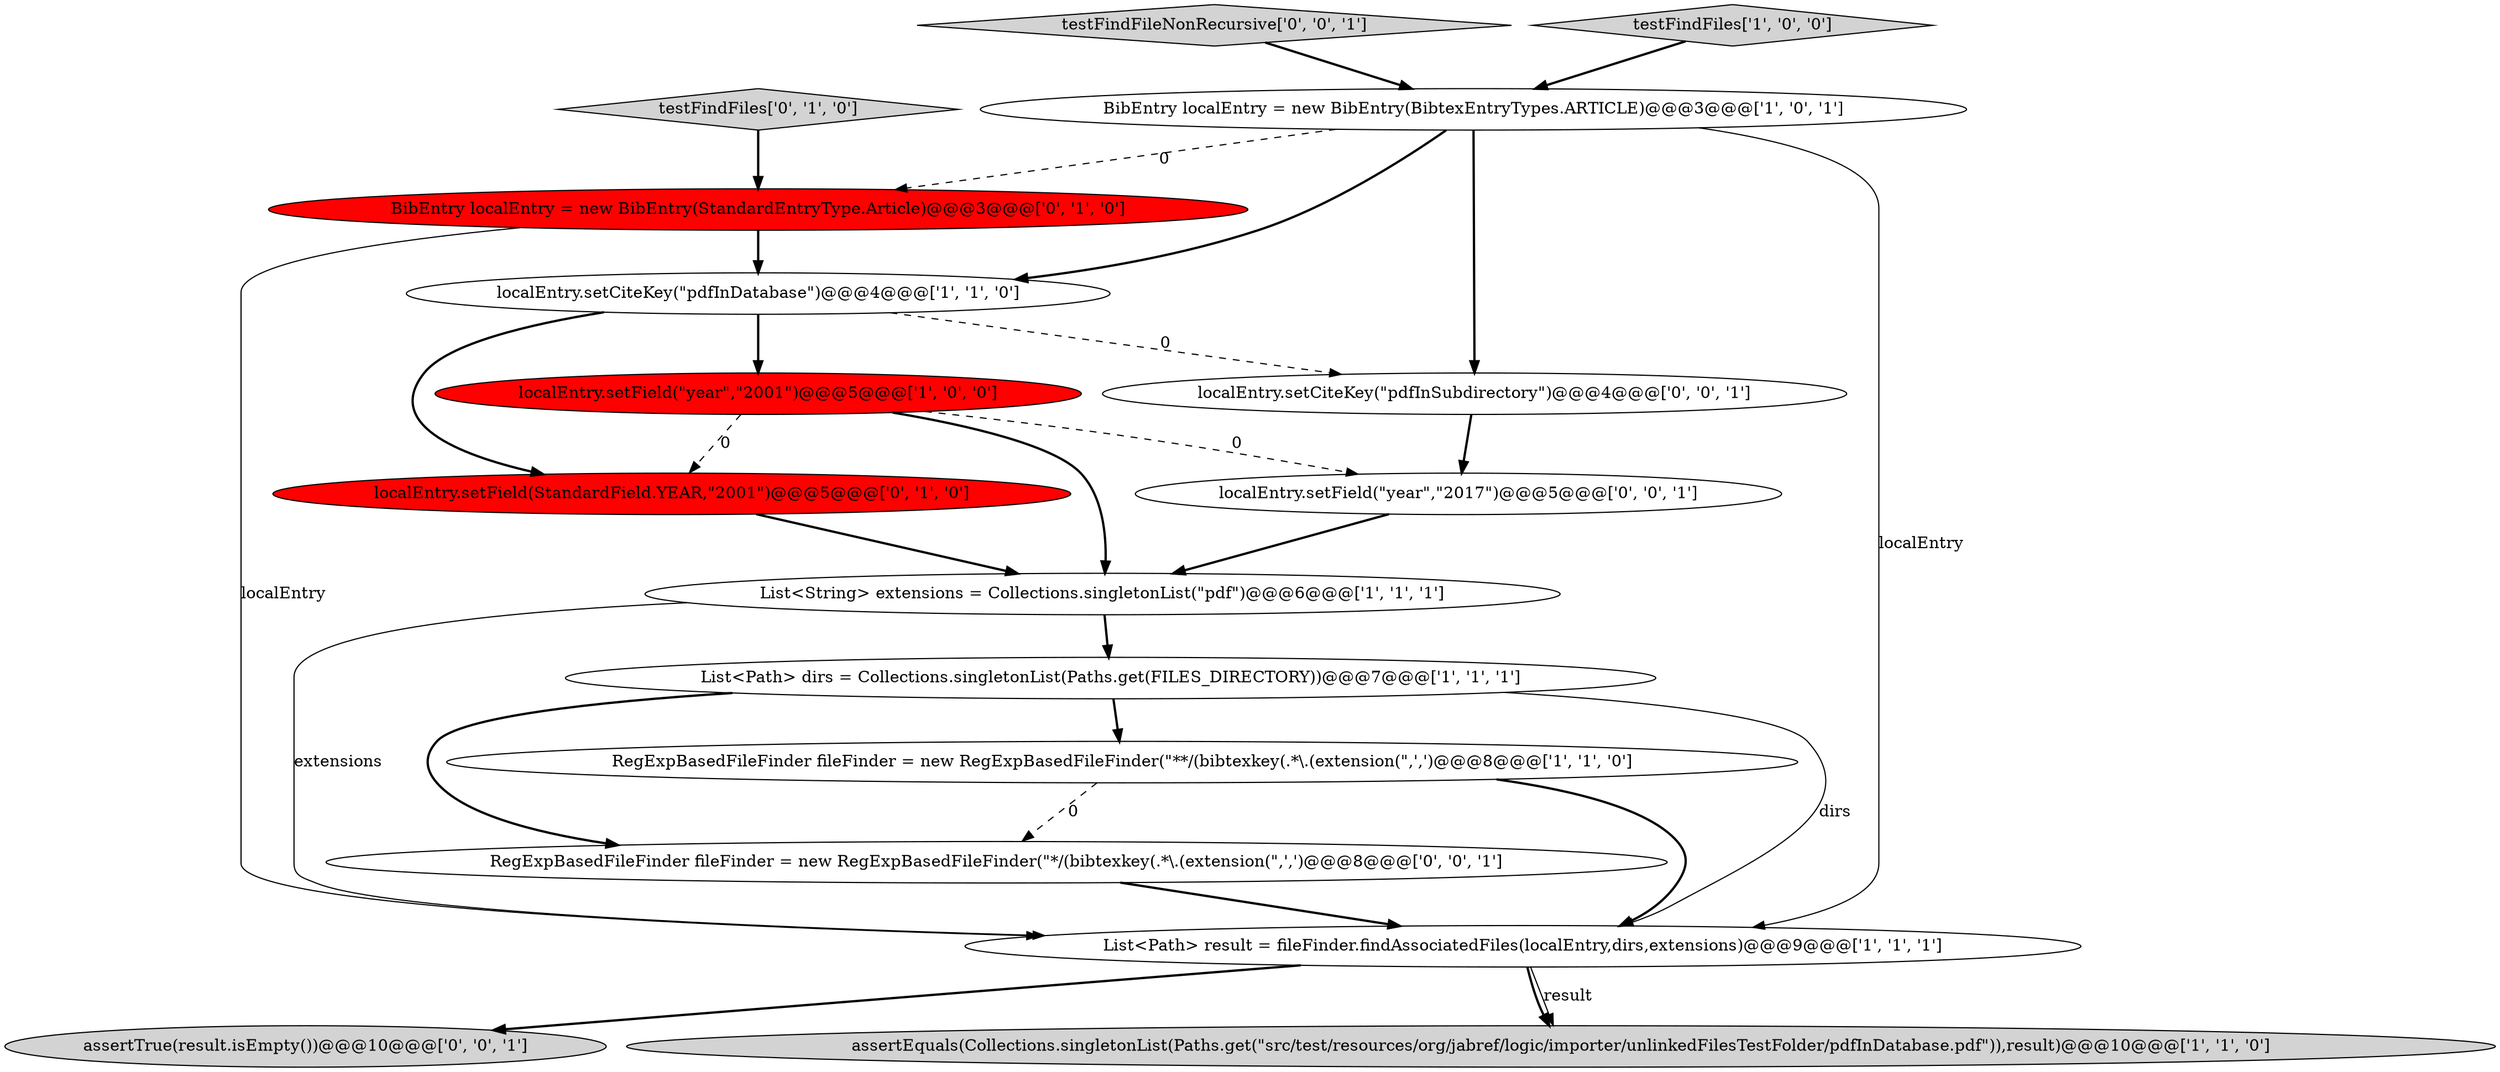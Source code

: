 digraph {
16 [style = filled, label = "assertTrue(result.isEmpty())@@@10@@@['0', '0', '1']", fillcolor = lightgray, shape = ellipse image = "AAA0AAABBB3BBB"];
13 [style = filled, label = "localEntry.setCiteKey(\"pdfInSubdirectory\")@@@4@@@['0', '0', '1']", fillcolor = white, shape = ellipse image = "AAA0AAABBB3BBB"];
4 [style = filled, label = "localEntry.setField(\"year\",\"2001\")@@@5@@@['1', '0', '0']", fillcolor = red, shape = ellipse image = "AAA1AAABBB1BBB"];
6 [style = filled, label = "List<String> extensions = Collections.singletonList(\"pdf\")@@@6@@@['1', '1', '1']", fillcolor = white, shape = ellipse image = "AAA0AAABBB1BBB"];
14 [style = filled, label = "testFindFileNonRecursive['0', '0', '1']", fillcolor = lightgray, shape = diamond image = "AAA0AAABBB3BBB"];
0 [style = filled, label = "BibEntry localEntry = new BibEntry(BibtexEntryTypes.ARTICLE)@@@3@@@['1', '0', '1']", fillcolor = white, shape = ellipse image = "AAA0AAABBB1BBB"];
8 [style = filled, label = "assertEquals(Collections.singletonList(Paths.get(\"src/test/resources/org/jabref/logic/importer/unlinkedFilesTestFolder/pdfInDatabase.pdf\")),result)@@@10@@@['1', '1', '0']", fillcolor = lightgray, shape = ellipse image = "AAA0AAABBB1BBB"];
10 [style = filled, label = "localEntry.setField(StandardField.YEAR,\"2001\")@@@5@@@['0', '1', '0']", fillcolor = red, shape = ellipse image = "AAA1AAABBB2BBB"];
15 [style = filled, label = "RegExpBasedFileFinder fileFinder = new RegExpBasedFileFinder(\"*/(bibtexkey(.*\\.(extension(\",',')@@@8@@@['0', '0', '1']", fillcolor = white, shape = ellipse image = "AAA0AAABBB3BBB"];
9 [style = filled, label = "BibEntry localEntry = new BibEntry(StandardEntryType.Article)@@@3@@@['0', '1', '0']", fillcolor = red, shape = ellipse image = "AAA1AAABBB2BBB"];
5 [style = filled, label = "RegExpBasedFileFinder fileFinder = new RegExpBasedFileFinder(\"**/(bibtexkey(.*\\.(extension(\",',')@@@8@@@['1', '1', '0']", fillcolor = white, shape = ellipse image = "AAA0AAABBB1BBB"];
7 [style = filled, label = "List<Path> result = fileFinder.findAssociatedFiles(localEntry,dirs,extensions)@@@9@@@['1', '1', '1']", fillcolor = white, shape = ellipse image = "AAA0AAABBB1BBB"];
1 [style = filled, label = "List<Path> dirs = Collections.singletonList(Paths.get(FILES_DIRECTORY))@@@7@@@['1', '1', '1']", fillcolor = white, shape = ellipse image = "AAA0AAABBB1BBB"];
11 [style = filled, label = "testFindFiles['0', '1', '0']", fillcolor = lightgray, shape = diamond image = "AAA0AAABBB2BBB"];
12 [style = filled, label = "localEntry.setField(\"year\",\"2017\")@@@5@@@['0', '0', '1']", fillcolor = white, shape = ellipse image = "AAA0AAABBB3BBB"];
2 [style = filled, label = "testFindFiles['1', '0', '0']", fillcolor = lightgray, shape = diamond image = "AAA0AAABBB1BBB"];
3 [style = filled, label = "localEntry.setCiteKey(\"pdfInDatabase\")@@@4@@@['1', '1', '0']", fillcolor = white, shape = ellipse image = "AAA0AAABBB1BBB"];
1->5 [style = bold, label=""];
0->3 [style = bold, label=""];
0->13 [style = bold, label=""];
15->7 [style = bold, label=""];
6->7 [style = solid, label="extensions"];
4->6 [style = bold, label=""];
1->15 [style = bold, label=""];
7->8 [style = solid, label="result"];
1->7 [style = solid, label="dirs"];
7->8 [style = bold, label=""];
11->9 [style = bold, label=""];
12->6 [style = bold, label=""];
3->4 [style = bold, label=""];
10->6 [style = bold, label=""];
3->13 [style = dashed, label="0"];
4->12 [style = dashed, label="0"];
6->1 [style = bold, label=""];
3->10 [style = bold, label=""];
9->7 [style = solid, label="localEntry"];
2->0 [style = bold, label=""];
13->12 [style = bold, label=""];
14->0 [style = bold, label=""];
0->7 [style = solid, label="localEntry"];
7->16 [style = bold, label=""];
9->3 [style = bold, label=""];
5->7 [style = bold, label=""];
0->9 [style = dashed, label="0"];
4->10 [style = dashed, label="0"];
5->15 [style = dashed, label="0"];
}
